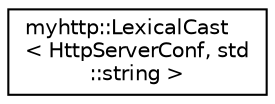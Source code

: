 digraph "Graphical Class Hierarchy"
{
 // LATEX_PDF_SIZE
  edge [fontname="Helvetica",fontsize="10",labelfontname="Helvetica",labelfontsize="10"];
  node [fontname="Helvetica",fontsize="10",shape=record];
  rankdir="LR";
  Node0 [label="myhttp::LexicalCast\l\< HttpServerConf, std\l::string \>",height=0.2,width=0.4,color="black", fillcolor="white", style="filled",URL="$classmyhttp_1_1LexicalCast_3_01HttpServerConf_00_01std_1_1string_01_4.html",tooltip=" "];
}
